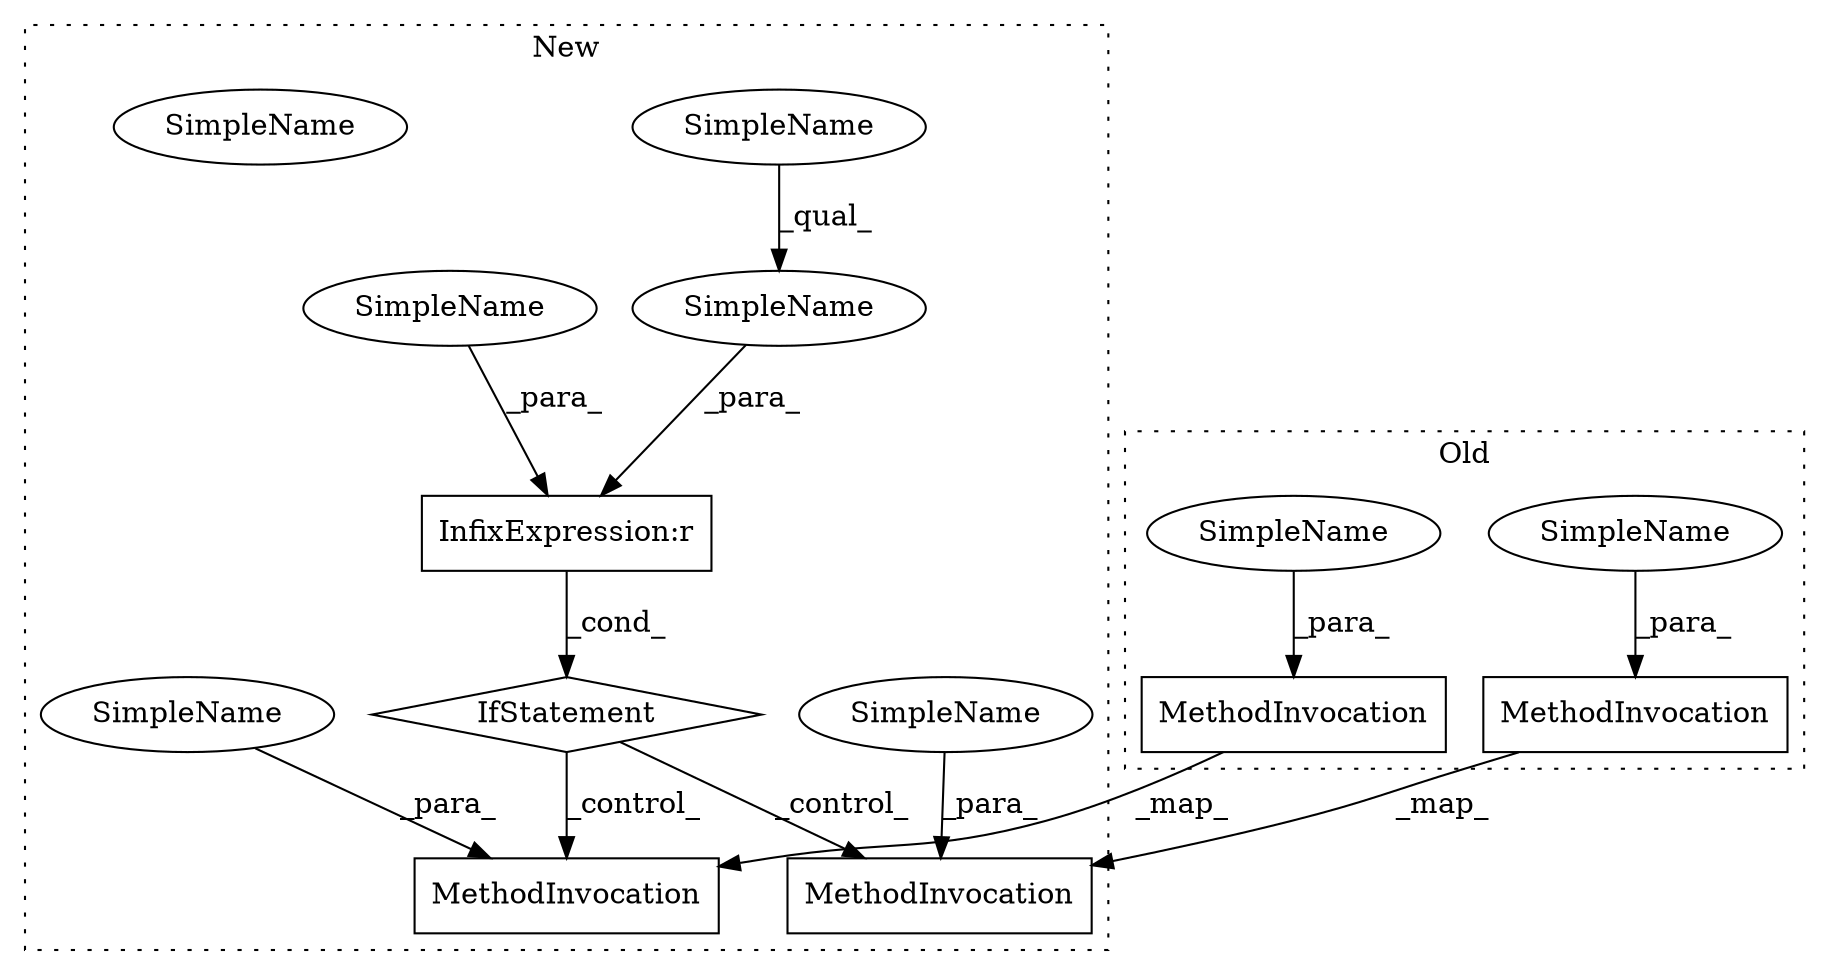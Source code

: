 digraph G {
subgraph cluster0 {
2 [label="MethodInvocation" a="32" s="11298,11362" l="15,1" shape="box"];
5 [label="MethodInvocation" a="32" s="11008,11063" l="15,1" shape="box"];
8 [label="SimpleName" a="42" s="11348" l="14" shape="ellipse"];
11 [label="SimpleName" a="42" s="11050" l="13" shape="ellipse"];
label = "Old";
style="dotted";
}
subgraph cluster1 {
1 [label="IfStatement" a="25" s="12066,12140" l="9,14" shape="diamond"];
3 [label="MethodInvocation" a="32" s="13046,13111" l="15,1" shape="box"];
4 [label="MethodInvocation" a="32" s="12810,12866" l="15,1" shape="box"];
6 [label="SimpleName" a="42" s="12104" l="36" shape="ellipse"];
7 [label="SimpleName" a="42" s="12852" l="14" shape="ellipse"];
9 [label="SimpleName" a="42" s="12104" l="29" shape="ellipse"];
10 [label="SimpleName" a="42" s="13096" l="15" shape="ellipse"];
12 [label="SimpleName" a="42" s="12075" l="25" shape="ellipse"];
13 [label="SimpleName" a="42" s="12075" l="25" shape="ellipse"];
14 [label="InfixExpression:r" a="27" s="12100" l="4" shape="box"];
label = "New";
style="dotted";
}
1 -> 3 [label="_control_"];
1 -> 4 [label="_control_"];
2 -> 3 [label="_map_"];
5 -> 4 [label="_map_"];
6 -> 14 [label="_para_"];
7 -> 4 [label="_para_"];
8 -> 2 [label="_para_"];
9 -> 6 [label="_qual_"];
10 -> 3 [label="_para_"];
11 -> 5 [label="_para_"];
13 -> 14 [label="_para_"];
14 -> 1 [label="_cond_"];
}